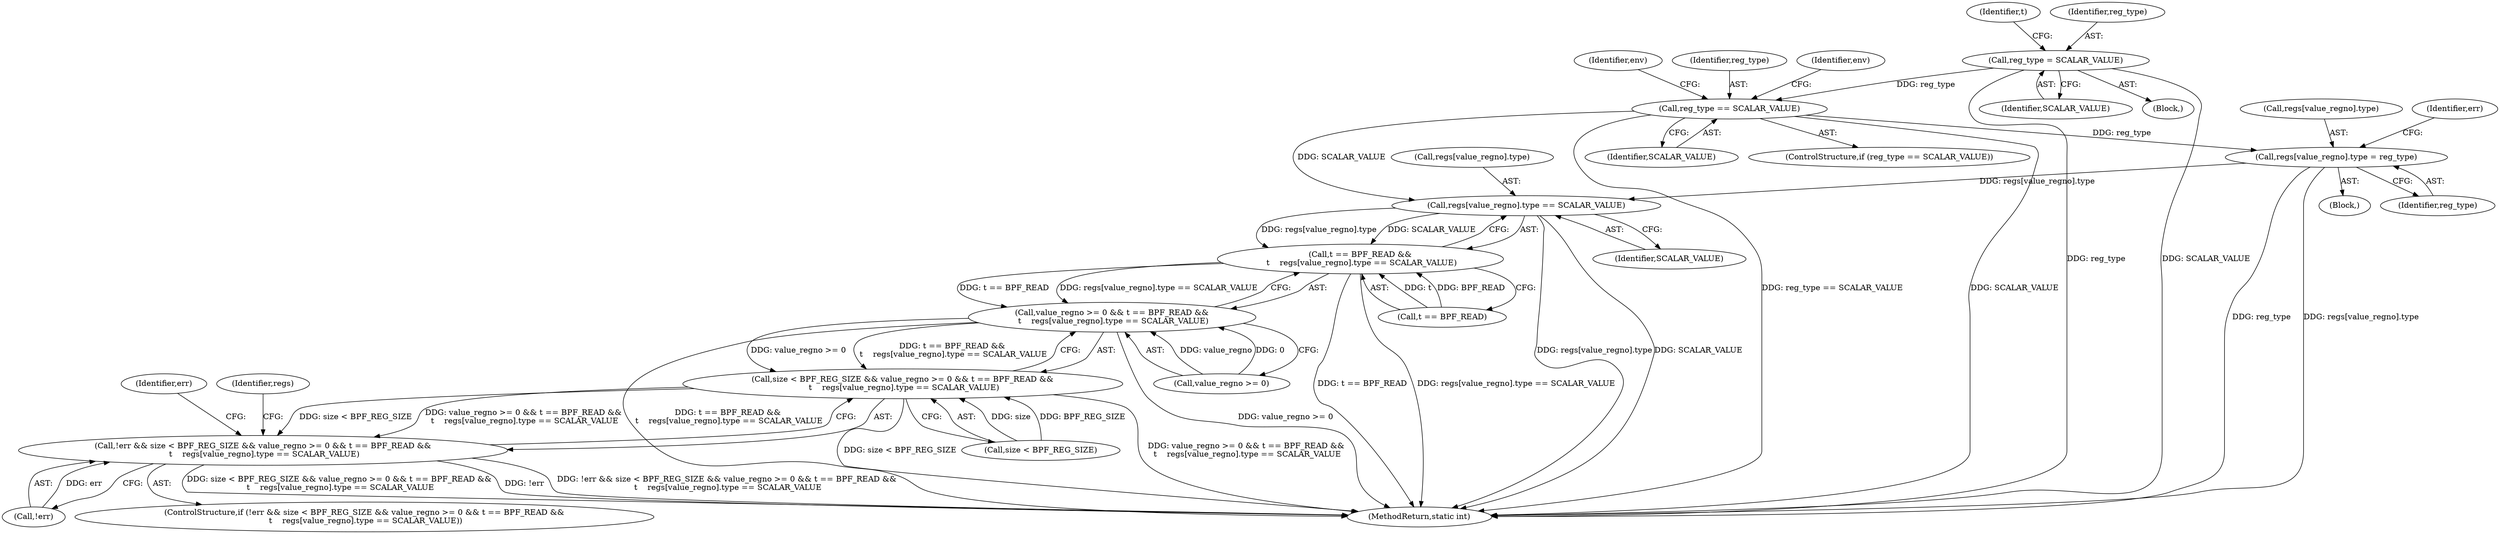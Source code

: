digraph "0_linux_0c17d1d2c61936401f4702e1846e2c19b200f958_1@pointer" {
"1000552" [label="(Call,regs[value_regno].type == SCALAR_VALUE)"];
"1000351" [label="(Call,regs[value_regno].type = reg_type)"];
"1000318" [label="(Call,reg_type == SCALAR_VALUE)"];
"1000222" [label="(Call,reg_type = SCALAR_VALUE)"];
"1000548" [label="(Call,t == BPF_READ &&\n \t    regs[value_regno].type == SCALAR_VALUE)"];
"1000544" [label="(Call,value_regno >= 0 && t == BPF_READ &&\n \t    regs[value_regno].type == SCALAR_VALUE)"];
"1000540" [label="(Call,size < BPF_REG_SIZE && value_regno >= 0 && t == BPF_READ &&\n \t    regs[value_regno].type == SCALAR_VALUE)"];
"1000537" [label="(Call,!err && size < BPF_REG_SIZE && value_regno >= 0 && t == BPF_READ &&\n \t    regs[value_regno].type == SCALAR_VALUE)"];
"1000322" [label="(Identifier,env)"];
"1000552" [label="(Call,regs[value_regno].type == SCALAR_VALUE)"];
"1000317" [label="(ControlStructure,if (reg_type == SCALAR_VALUE))"];
"1000538" [label="(Call,!err)"];
"1000563" [label="(Identifier,regs)"];
"1000545" [label="(Call,value_regno >= 0)"];
"1000320" [label="(Identifier,SCALAR_VALUE)"];
"1000580" [label="(MethodReturn,static int)"];
"1000537" [label="(Call,!err && size < BPF_REG_SIZE && value_regno >= 0 && t == BPF_READ &&\n \t    regs[value_regno].type == SCALAR_VALUE)"];
"1000558" [label="(Identifier,SCALAR_VALUE)"];
"1000544" [label="(Call,value_regno >= 0 && t == BPF_READ &&\n \t    regs[value_regno].type == SCALAR_VALUE)"];
"1000224" [label="(Identifier,SCALAR_VALUE)"];
"1000548" [label="(Call,t == BPF_READ &&\n \t    regs[value_regno].type == SCALAR_VALUE)"];
"1000540" [label="(Call,size < BPF_REG_SIZE && value_regno >= 0 && t == BPF_READ &&\n \t    regs[value_regno].type == SCALAR_VALUE)"];
"1000541" [label="(Call,size < BPF_REG_SIZE)"];
"1000220" [label="(Block,)"];
"1000536" [label="(ControlStructure,if (!err && size < BPF_REG_SIZE && value_regno >= 0 && t == BPF_READ &&\n \t    regs[value_regno].type == SCALAR_VALUE))"];
"1000352" [label="(Call,regs[value_regno].type)"];
"1000539" [label="(Identifier,err)"];
"1000222" [label="(Call,reg_type = SCALAR_VALUE)"];
"1000579" [label="(Identifier,err)"];
"1000228" [label="(Identifier,t)"];
"1000549" [label="(Call,t == BPF_READ)"];
"1000223" [label="(Identifier,reg_type)"];
"1000318" [label="(Call,reg_type == SCALAR_VALUE)"];
"1000319" [label="(Identifier,reg_type)"];
"1000327" [label="(Identifier,env)"];
"1000351" [label="(Call,regs[value_regno].type = reg_type)"];
"1000316" [label="(Block,)"];
"1000553" [label="(Call,regs[value_regno].type)"];
"1000357" [label="(Identifier,reg_type)"];
"1000552" -> "1000548"  [label="AST: "];
"1000552" -> "1000558"  [label="CFG: "];
"1000553" -> "1000552"  [label="AST: "];
"1000558" -> "1000552"  [label="AST: "];
"1000548" -> "1000552"  [label="CFG: "];
"1000552" -> "1000580"  [label="DDG: regs[value_regno].type"];
"1000552" -> "1000580"  [label="DDG: SCALAR_VALUE"];
"1000552" -> "1000548"  [label="DDG: regs[value_regno].type"];
"1000552" -> "1000548"  [label="DDG: SCALAR_VALUE"];
"1000351" -> "1000552"  [label="DDG: regs[value_regno].type"];
"1000318" -> "1000552"  [label="DDG: SCALAR_VALUE"];
"1000351" -> "1000316"  [label="AST: "];
"1000351" -> "1000357"  [label="CFG: "];
"1000352" -> "1000351"  [label="AST: "];
"1000357" -> "1000351"  [label="AST: "];
"1000539" -> "1000351"  [label="CFG: "];
"1000351" -> "1000580"  [label="DDG: reg_type"];
"1000351" -> "1000580"  [label="DDG: regs[value_regno].type"];
"1000318" -> "1000351"  [label="DDG: reg_type"];
"1000318" -> "1000317"  [label="AST: "];
"1000318" -> "1000320"  [label="CFG: "];
"1000319" -> "1000318"  [label="AST: "];
"1000320" -> "1000318"  [label="AST: "];
"1000322" -> "1000318"  [label="CFG: "];
"1000327" -> "1000318"  [label="CFG: "];
"1000318" -> "1000580"  [label="DDG: reg_type == SCALAR_VALUE"];
"1000318" -> "1000580"  [label="DDG: SCALAR_VALUE"];
"1000222" -> "1000318"  [label="DDG: reg_type"];
"1000222" -> "1000220"  [label="AST: "];
"1000222" -> "1000224"  [label="CFG: "];
"1000223" -> "1000222"  [label="AST: "];
"1000224" -> "1000222"  [label="AST: "];
"1000228" -> "1000222"  [label="CFG: "];
"1000222" -> "1000580"  [label="DDG: reg_type"];
"1000222" -> "1000580"  [label="DDG: SCALAR_VALUE"];
"1000548" -> "1000544"  [label="AST: "];
"1000548" -> "1000549"  [label="CFG: "];
"1000549" -> "1000548"  [label="AST: "];
"1000544" -> "1000548"  [label="CFG: "];
"1000548" -> "1000580"  [label="DDG: t == BPF_READ"];
"1000548" -> "1000580"  [label="DDG: regs[value_regno].type == SCALAR_VALUE"];
"1000548" -> "1000544"  [label="DDG: t == BPF_READ"];
"1000548" -> "1000544"  [label="DDG: regs[value_regno].type == SCALAR_VALUE"];
"1000549" -> "1000548"  [label="DDG: t"];
"1000549" -> "1000548"  [label="DDG: BPF_READ"];
"1000544" -> "1000540"  [label="AST: "];
"1000544" -> "1000545"  [label="CFG: "];
"1000545" -> "1000544"  [label="AST: "];
"1000540" -> "1000544"  [label="CFG: "];
"1000544" -> "1000580"  [label="DDG: t == BPF_READ &&\n \t    regs[value_regno].type == SCALAR_VALUE"];
"1000544" -> "1000580"  [label="DDG: value_regno >= 0"];
"1000544" -> "1000540"  [label="DDG: value_regno >= 0"];
"1000544" -> "1000540"  [label="DDG: t == BPF_READ &&\n \t    regs[value_regno].type == SCALAR_VALUE"];
"1000545" -> "1000544"  [label="DDG: value_regno"];
"1000545" -> "1000544"  [label="DDG: 0"];
"1000540" -> "1000537"  [label="AST: "];
"1000540" -> "1000541"  [label="CFG: "];
"1000541" -> "1000540"  [label="AST: "];
"1000537" -> "1000540"  [label="CFG: "];
"1000540" -> "1000580"  [label="DDG: value_regno >= 0 && t == BPF_READ &&\n \t    regs[value_regno].type == SCALAR_VALUE"];
"1000540" -> "1000580"  [label="DDG: size < BPF_REG_SIZE"];
"1000540" -> "1000537"  [label="DDG: size < BPF_REG_SIZE"];
"1000540" -> "1000537"  [label="DDG: value_regno >= 0 && t == BPF_READ &&\n \t    regs[value_regno].type == SCALAR_VALUE"];
"1000541" -> "1000540"  [label="DDG: size"];
"1000541" -> "1000540"  [label="DDG: BPF_REG_SIZE"];
"1000537" -> "1000536"  [label="AST: "];
"1000537" -> "1000538"  [label="CFG: "];
"1000538" -> "1000537"  [label="AST: "];
"1000563" -> "1000537"  [label="CFG: "];
"1000579" -> "1000537"  [label="CFG: "];
"1000537" -> "1000580"  [label="DDG: size < BPF_REG_SIZE && value_regno >= 0 && t == BPF_READ &&\n \t    regs[value_regno].type == SCALAR_VALUE"];
"1000537" -> "1000580"  [label="DDG: !err"];
"1000537" -> "1000580"  [label="DDG: !err && size < BPF_REG_SIZE && value_regno >= 0 && t == BPF_READ &&\n \t    regs[value_regno].type == SCALAR_VALUE"];
"1000538" -> "1000537"  [label="DDG: err"];
}
